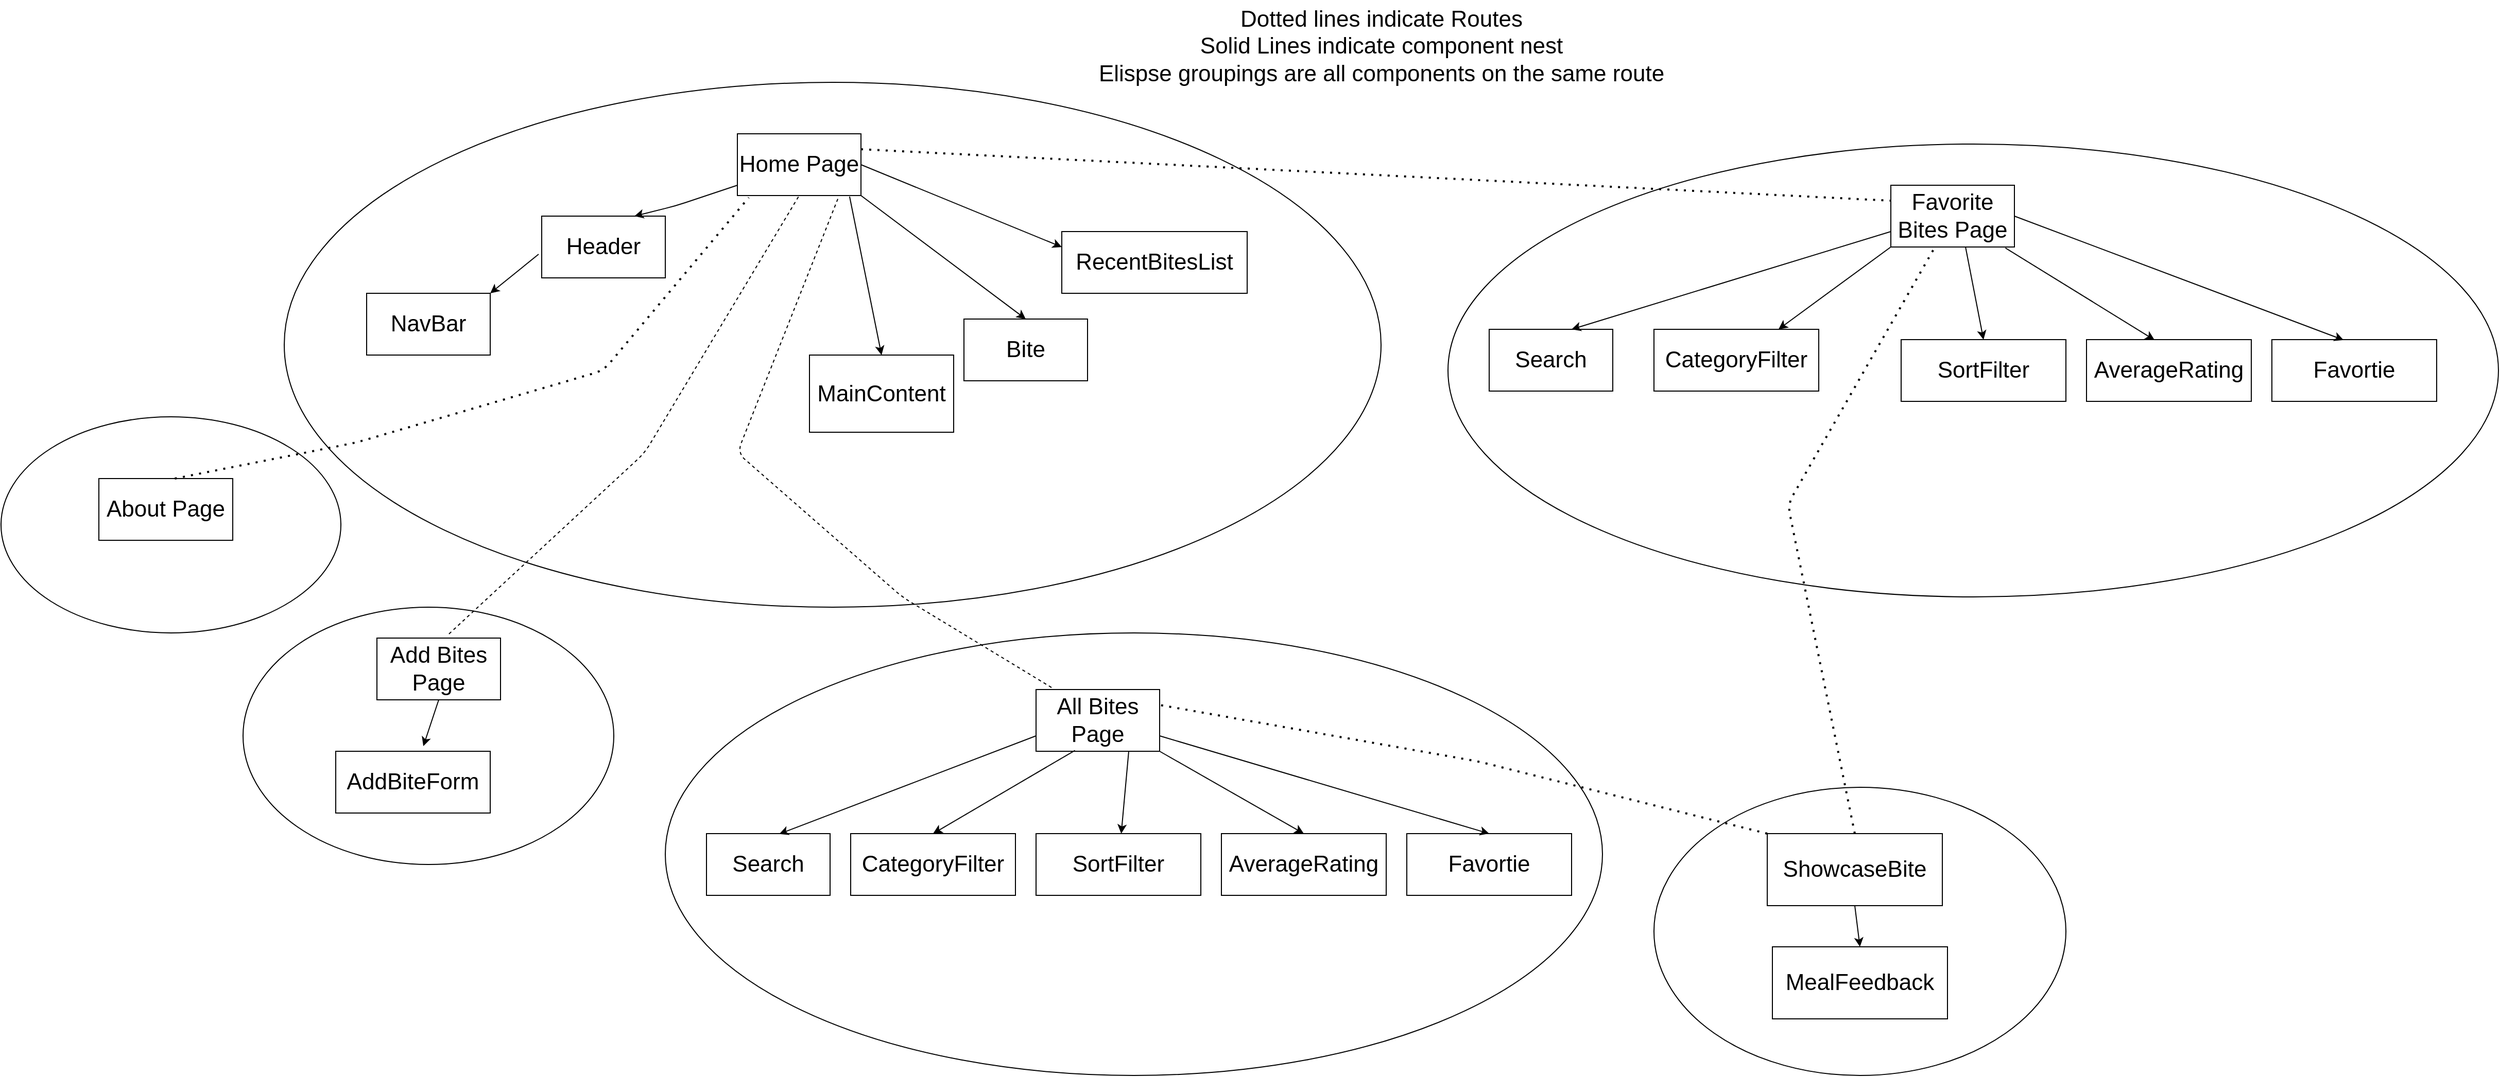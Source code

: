 <mxfile>
    <diagram id="FtEbee-XCXTfJkGimnTI" name="Page-1">
        <mxGraphModel dx="3623" dy="2341" grid="1" gridSize="10" guides="1" tooltips="1" connect="1" arrows="1" fold="1" page="1" pageScale="1" pageWidth="850" pageHeight="1100" math="0" shadow="0">
            <root>
                <mxCell id="0"/>
                <mxCell id="1" parent="0"/>
                <mxCell id="42" value="" style="ellipse;whiteSpace=wrap;html=1;fontSize=22;shadow=0;" parent="1" vertex="1">
                    <mxGeometry x="1470" y="30" width="1020" height="440" as="geometry"/>
                </mxCell>
                <mxCell id="13" value="" style="ellipse;whiteSpace=wrap;html=1;fontSize=22;shadow=0;" parent="1" vertex="1">
                    <mxGeometry x="340" y="-30" width="1065" height="510" as="geometry"/>
                </mxCell>
                <mxCell id="16" value="" style="ellipse;whiteSpace=wrap;html=1;fontSize=22;shadow=0;" parent="1" vertex="1">
                    <mxGeometry x="300" y="480" width="360" height="250" as="geometry"/>
                </mxCell>
                <mxCell id="15" value="" style="ellipse;whiteSpace=wrap;html=1;fontSize=22;shadow=0;" parent="1" vertex="1">
                    <mxGeometry x="710" y="505" width="910" height="430" as="geometry"/>
                </mxCell>
                <mxCell id="14" value="" style="ellipse;whiteSpace=wrap;html=1;fontSize=22;shadow=0;" parent="1" vertex="1">
                    <mxGeometry x="65" y="295" width="330" height="210" as="geometry"/>
                </mxCell>
                <mxCell id="3" value="Dotted lines indicate Routes&lt;br&gt;Solid Lines indicate component nest&lt;br&gt;Elispse groupings are all components on the same route" style="text;html=1;align=center;verticalAlign=middle;resizable=0;points=[];autosize=1;strokeColor=none;fillColor=none;fontSize=22;" parent="1" vertex="1">
                    <mxGeometry x="1120" y="-110" width="570" height="90" as="geometry"/>
                </mxCell>
                <mxCell id="8" value="Home Page" style="whiteSpace=wrap;html=1;fontSize=22;" parent="1" vertex="1">
                    <mxGeometry x="780" y="20" width="120" height="60" as="geometry"/>
                </mxCell>
                <mxCell id="9" value="About Page" style="whiteSpace=wrap;html=1;fontSize=22;" parent="1" vertex="1">
                    <mxGeometry x="160" y="355" width="130" height="60" as="geometry"/>
                </mxCell>
                <mxCell id="10" value="All Bites Page" style="whiteSpace=wrap;html=1;fontSize=22;" parent="1" vertex="1">
                    <mxGeometry x="1070" y="560" width="120" height="60" as="geometry"/>
                </mxCell>
                <mxCell id="12" value="Add Bites Page" style="whiteSpace=wrap;html=1;fontSize=22;" parent="1" vertex="1">
                    <mxGeometry x="430" y="510" width="120" height="60" as="geometry"/>
                </mxCell>
                <mxCell id="18" value="" style="endArrow=none;dashed=1;html=1;fontSize=22;entryX=0.5;entryY=1;entryDx=0;entryDy=0;exitX=0.583;exitY=-0.067;exitDx=0;exitDy=0;exitPerimeter=0;" parent="1" source="12" target="8" edge="1">
                    <mxGeometry width="50" height="50" relative="1" as="geometry">
                        <mxPoint x="770" y="530" as="sourcePoint"/>
                        <mxPoint x="630" y="420" as="targetPoint"/>
                        <Array as="points">
                            <mxPoint x="690" y="330"/>
                        </Array>
                    </mxGeometry>
                </mxCell>
                <mxCell id="19" value="" style="endArrow=none;dashed=1;html=1;dashPattern=1 3;strokeWidth=2;fontSize=22;exitX=0.567;exitY=0;exitDx=0;exitDy=0;exitPerimeter=0;entryX=0.092;entryY=1.033;entryDx=0;entryDy=0;entryPerimeter=0;" parent="1" source="9" target="8" edge="1">
                    <mxGeometry width="50" height="50" relative="1" as="geometry">
                        <mxPoint x="770" y="530" as="sourcePoint"/>
                        <mxPoint x="820" y="480" as="targetPoint"/>
                        <Array as="points">
                            <mxPoint x="410" y="320"/>
                            <mxPoint x="650" y="250"/>
                        </Array>
                    </mxGeometry>
                </mxCell>
                <mxCell id="22" value="" style="endArrow=none;dashed=1;html=1;fontSize=22;entryX=0.817;entryY=1.033;entryDx=0;entryDy=0;entryPerimeter=0;exitX=0.125;exitY=-0.033;exitDx=0;exitDy=0;exitPerimeter=0;" parent="1" source="10" target="8" edge="1">
                    <mxGeometry width="50" height="50" relative="1" as="geometry">
                        <mxPoint x="770" y="530" as="sourcePoint"/>
                        <mxPoint x="820" y="480" as="targetPoint"/>
                        <Array as="points">
                            <mxPoint x="940" y="470"/>
                            <mxPoint x="780" y="330"/>
                        </Array>
                    </mxGeometry>
                </mxCell>
                <mxCell id="24" value="NavBar" style="whiteSpace=wrap;html=1;shadow=0;fontSize=22;" parent="1" vertex="1">
                    <mxGeometry x="420" y="175" width="120" height="60" as="geometry"/>
                </mxCell>
                <mxCell id="25" value="RecentBitesList" style="whiteSpace=wrap;html=1;shadow=0;fontSize=22;" parent="1" vertex="1">
                    <mxGeometry x="1095" y="115" width="180" height="60" as="geometry"/>
                </mxCell>
                <mxCell id="26" value="Bite" style="whiteSpace=wrap;html=1;shadow=0;fontSize=22;" parent="1" vertex="1">
                    <mxGeometry x="1000" y="200" width="120" height="60" as="geometry"/>
                </mxCell>
                <mxCell id="27" value="Header" style="whiteSpace=wrap;html=1;shadow=0;fontSize=22;" parent="1" vertex="1">
                    <mxGeometry x="590" y="100" width="120" height="60" as="geometry"/>
                </mxCell>
                <mxCell id="31" value="" style="endArrow=classic;html=1;fontSize=22;entryX=0.75;entryY=0;entryDx=0;entryDy=0;" parent="1" source="8" target="27" edge="1">
                    <mxGeometry width="50" height="50" relative="1" as="geometry">
                        <mxPoint x="770" y="240" as="sourcePoint"/>
                        <mxPoint x="820" y="180" as="targetPoint"/>
                        <Array as="points">
                            <mxPoint x="720" y="90"/>
                        </Array>
                    </mxGeometry>
                </mxCell>
                <mxCell id="32" value="" style="endArrow=classic;html=1;fontSize=22;exitX=-0.025;exitY=0.617;exitDx=0;exitDy=0;exitPerimeter=0;entryX=1;entryY=0;entryDx=0;entryDy=0;" parent="1" source="27" target="24" edge="1">
                    <mxGeometry width="50" height="50" relative="1" as="geometry">
                        <mxPoint x="550" y="140" as="sourcePoint"/>
                        <mxPoint x="540" y="200" as="targetPoint"/>
                    </mxGeometry>
                </mxCell>
                <mxCell id="33" value="" style="endArrow=classic;html=1;fontSize=22;exitX=1;exitY=0.5;exitDx=0;exitDy=0;entryX=0;entryY=0.25;entryDx=0;entryDy=0;" parent="1" source="8" target="25" edge="1">
                    <mxGeometry width="50" height="50" relative="1" as="geometry">
                        <mxPoint x="890" y="110" as="sourcePoint"/>
                        <mxPoint x="970" y="160" as="targetPoint"/>
                        <Array as="points"/>
                    </mxGeometry>
                </mxCell>
                <mxCell id="34" value="" style="endArrow=classic;html=1;fontSize=22;exitX=1;exitY=1;exitDx=0;exitDy=0;entryX=0.5;entryY=0;entryDx=0;entryDy=0;" parent="1" source="8" target="26" edge="1">
                    <mxGeometry width="50" height="50" relative="1" as="geometry">
                        <mxPoint x="770" y="230" as="sourcePoint"/>
                        <mxPoint x="970" y="250" as="targetPoint"/>
                    </mxGeometry>
                </mxCell>
                <mxCell id="35" value="MainContent" style="whiteSpace=wrap;html=1;shadow=0;fontSize=22;" parent="1" vertex="1">
                    <mxGeometry x="850" y="235" width="140" height="75" as="geometry"/>
                </mxCell>
                <mxCell id="38" value="" style="endArrow=classic;html=1;fontSize=22;exitX=0.908;exitY=1.017;exitDx=0;exitDy=0;exitPerimeter=0;entryX=0.5;entryY=0;entryDx=0;entryDy=0;" parent="1" source="8" target="35" edge="1">
                    <mxGeometry width="50" height="50" relative="1" as="geometry">
                        <mxPoint x="770" y="230" as="sourcePoint"/>
                        <mxPoint x="820" y="180" as="targetPoint"/>
                    </mxGeometry>
                </mxCell>
                <mxCell id="39" value="&lt;font style=&quot;font-size: 22px;&quot;&gt;AddBiteForm&lt;/font&gt;" style="whiteSpace=wrap;html=1;" parent="1" vertex="1">
                    <mxGeometry x="390" y="620" width="150" height="60" as="geometry"/>
                </mxCell>
                <mxCell id="40" value="" style="endArrow=classic;html=1;fontSize=17;exitX=0.5;exitY=1;exitDx=0;exitDy=0;entryX=0.567;entryY=-0.083;entryDx=0;entryDy=0;entryPerimeter=0;" parent="1" source="12" target="39" edge="1">
                    <mxGeometry width="50" height="50" relative="1" as="geometry">
                        <mxPoint x="810" y="600" as="sourcePoint"/>
                        <mxPoint x="1350" y="420" as="targetPoint"/>
                        <Array as="points"/>
                    </mxGeometry>
                </mxCell>
                <mxCell id="41" value="Favorite Bites Page" style="whiteSpace=wrap;html=1;fontSize=22;" parent="1" vertex="1">
                    <mxGeometry x="1900" y="70" width="120" height="60" as="geometry"/>
                </mxCell>
                <mxCell id="44" value="" style="endArrow=none;dashed=1;html=1;dashPattern=1 3;strokeWidth=2;fontSize=22;entryX=0;entryY=0.25;entryDx=0;entryDy=0;exitX=1;exitY=0.25;exitDx=0;exitDy=0;" parent="1" source="8" target="41" edge="1">
                    <mxGeometry width="50" height="50" relative="1" as="geometry">
                        <mxPoint x="1290" y="380" as="sourcePoint"/>
                        <mxPoint x="1340" y="330" as="targetPoint"/>
                    </mxGeometry>
                </mxCell>
                <mxCell id="45" value="Search" style="whiteSpace=wrap;html=1;fontSize=22;" parent="1" vertex="1">
                    <mxGeometry x="750" y="700" width="120" height="60" as="geometry"/>
                </mxCell>
                <mxCell id="46" value="CategoryFilter" style="whiteSpace=wrap;html=1;fontSize=22;" parent="1" vertex="1">
                    <mxGeometry x="890" y="700" width="160" height="60" as="geometry"/>
                </mxCell>
                <mxCell id="47" value="SortFilter" style="whiteSpace=wrap;html=1;fontSize=22;" parent="1" vertex="1">
                    <mxGeometry x="1070" y="700" width="160" height="60" as="geometry"/>
                </mxCell>
                <mxCell id="48" value="AverageRating" style="whiteSpace=wrap;html=1;fontSize=22;" parent="1" vertex="1">
                    <mxGeometry x="1250" y="700" width="160" height="60" as="geometry"/>
                </mxCell>
                <mxCell id="49" value="Favortie" style="whiteSpace=wrap;html=1;fontSize=22;" parent="1" vertex="1">
                    <mxGeometry x="1430" y="700" width="160" height="60" as="geometry"/>
                </mxCell>
                <mxCell id="50" value="" style="ellipse;whiteSpace=wrap;html=1;fontSize=22;shadow=0;" parent="1" vertex="1">
                    <mxGeometry x="1670" y="655" width="400" height="280" as="geometry"/>
                </mxCell>
                <mxCell id="51" value="ShowcaseBite" style="whiteSpace=wrap;html=1;fontSize=22;" parent="1" vertex="1">
                    <mxGeometry x="1780" y="700" width="170" height="70" as="geometry"/>
                </mxCell>
                <mxCell id="52" value="" style="endArrow=none;dashed=1;html=1;dashPattern=1 3;strokeWidth=2;fontSize=22;entryX=1;entryY=0.25;entryDx=0;entryDy=0;exitX=0;exitY=0;exitDx=0;exitDy=0;" parent="1" source="51" target="10" edge="1">
                    <mxGeometry width="50" height="50" relative="1" as="geometry">
                        <mxPoint x="1200" y="860" as="sourcePoint"/>
                        <mxPoint x="1250" y="810" as="targetPoint"/>
                        <Array as="points">
                            <mxPoint x="1500" y="630"/>
                        </Array>
                    </mxGeometry>
                </mxCell>
                <mxCell id="53" value="" style="endArrow=none;dashed=1;html=1;dashPattern=1 3;strokeWidth=2;fontSize=22;exitX=0.5;exitY=0;exitDx=0;exitDy=0;" parent="1" source="51" target="41" edge="1">
                    <mxGeometry width="50" height="50" relative="1" as="geometry">
                        <mxPoint x="1200" y="500" as="sourcePoint"/>
                        <mxPoint x="1250" y="450" as="targetPoint"/>
                        <Array as="points">
                            <mxPoint x="1800" y="380"/>
                        </Array>
                    </mxGeometry>
                </mxCell>
                <mxCell id="54" value="MealFeedback" style="whiteSpace=wrap;html=1;fontSize=22;" parent="1" vertex="1">
                    <mxGeometry x="1785" y="810" width="170" height="70" as="geometry"/>
                </mxCell>
                <mxCell id="55" value="" style="endArrow=classic;html=1;fontSize=22;entryX=0.5;entryY=0;entryDx=0;entryDy=0;exitX=0.5;exitY=1;exitDx=0;exitDy=0;" parent="1" source="51" target="54" edge="1">
                    <mxGeometry width="50" height="50" relative="1" as="geometry">
                        <mxPoint x="1200" y="500" as="sourcePoint"/>
                        <mxPoint x="1250" y="450" as="targetPoint"/>
                    </mxGeometry>
                </mxCell>
                <mxCell id="56" value="Search" style="whiteSpace=wrap;html=1;fontSize=22;" parent="1" vertex="1">
                    <mxGeometry x="1510" y="210" width="120" height="60" as="geometry"/>
                </mxCell>
                <mxCell id="57" value="CategoryFilter" style="whiteSpace=wrap;html=1;fontSize=22;" parent="1" vertex="1">
                    <mxGeometry x="1670" y="210" width="160" height="60" as="geometry"/>
                </mxCell>
                <mxCell id="58" value="SortFilter" style="whiteSpace=wrap;html=1;fontSize=22;" parent="1" vertex="1">
                    <mxGeometry x="1910" y="220" width="160" height="60" as="geometry"/>
                </mxCell>
                <mxCell id="59" value="AverageRating" style="whiteSpace=wrap;html=1;fontSize=22;" parent="1" vertex="1">
                    <mxGeometry x="2090" y="220" width="160" height="60" as="geometry"/>
                </mxCell>
                <mxCell id="60" value="Favortie" style="whiteSpace=wrap;html=1;fontSize=22;" parent="1" vertex="1">
                    <mxGeometry x="2270" y="220" width="160" height="60" as="geometry"/>
                </mxCell>
                <mxCell id="61" value="" style="endArrow=classic;html=1;entryX=0.5;entryY=0;entryDx=0;entryDy=0;exitX=1;exitY=0.75;exitDx=0;exitDy=0;" edge="1" parent="1" source="10" target="49">
                    <mxGeometry width="50" height="50" relative="1" as="geometry">
                        <mxPoint x="1600" y="490" as="sourcePoint"/>
                        <mxPoint x="1650" y="440" as="targetPoint"/>
                    </mxGeometry>
                </mxCell>
                <mxCell id="62" value="" style="endArrow=classic;html=1;entryX=0.5;entryY=0;entryDx=0;entryDy=0;exitX=1;exitY=1;exitDx=0;exitDy=0;" edge="1" parent="1" source="10" target="48">
                    <mxGeometry width="50" height="50" relative="1" as="geometry">
                        <mxPoint x="1200" y="615" as="sourcePoint"/>
                        <mxPoint x="1520" y="710" as="targetPoint"/>
                    </mxGeometry>
                </mxCell>
                <mxCell id="63" value="" style="endArrow=classic;html=1;exitX=0.75;exitY=1;exitDx=0;exitDy=0;" edge="1" parent="1" source="10" target="47">
                    <mxGeometry width="50" height="50" relative="1" as="geometry">
                        <mxPoint x="1200" y="630" as="sourcePoint"/>
                        <mxPoint x="1340" y="710" as="targetPoint"/>
                    </mxGeometry>
                </mxCell>
                <mxCell id="64" value="" style="endArrow=classic;html=1;exitX=0.315;exitY=0.986;exitDx=0;exitDy=0;entryX=0.5;entryY=0;entryDx=0;entryDy=0;exitPerimeter=0;" edge="1" parent="1" source="10" target="46">
                    <mxGeometry width="50" height="50" relative="1" as="geometry">
                        <mxPoint x="1170" y="630" as="sourcePoint"/>
                        <mxPoint x="1162.727" y="710" as="targetPoint"/>
                    </mxGeometry>
                </mxCell>
                <mxCell id="65" value="" style="endArrow=classic;html=1;exitX=0;exitY=0.75;exitDx=0;exitDy=0;entryX=0.589;entryY=0.006;entryDx=0;entryDy=0;entryPerimeter=0;" edge="1" parent="1" source="10" target="45">
                    <mxGeometry width="50" height="50" relative="1" as="geometry">
                        <mxPoint x="1117.8" y="629.16" as="sourcePoint"/>
                        <mxPoint x="980" y="710" as="targetPoint"/>
                    </mxGeometry>
                </mxCell>
                <mxCell id="66" value="" style="endArrow=classic;html=1;exitX=0.604;exitY=0.996;exitDx=0;exitDy=0;entryX=0.5;entryY=0;entryDx=0;entryDy=0;exitPerimeter=0;" edge="1" parent="1" source="41" target="58">
                    <mxGeometry width="50" height="50" relative="1" as="geometry">
                        <mxPoint x="1080" y="615" as="sourcePoint"/>
                        <mxPoint x="830.68" y="710.36" as="targetPoint"/>
                    </mxGeometry>
                </mxCell>
                <mxCell id="67" value="" style="endArrow=classic;html=1;exitX=0.927;exitY=1.016;exitDx=0;exitDy=0;entryX=0.413;entryY=0.006;entryDx=0;entryDy=0;exitPerimeter=0;entryPerimeter=0;" edge="1" parent="1" source="41" target="59">
                    <mxGeometry width="50" height="50" relative="1" as="geometry">
                        <mxPoint x="1982.48" y="139.76" as="sourcePoint"/>
                        <mxPoint x="2000" y="230" as="targetPoint"/>
                    </mxGeometry>
                </mxCell>
                <mxCell id="68" value="" style="endArrow=classic;html=1;exitX=1;exitY=0.5;exitDx=0;exitDy=0;entryX=0.435;entryY=0.006;entryDx=0;entryDy=0;entryPerimeter=0;" edge="1" parent="1" source="41" target="60">
                    <mxGeometry width="50" height="50" relative="1" as="geometry">
                        <mxPoint x="2021.24" y="140.96" as="sourcePoint"/>
                        <mxPoint x="2166.08" y="230.36" as="targetPoint"/>
                    </mxGeometry>
                </mxCell>
                <mxCell id="69" value="" style="endArrow=classic;html=1;exitX=0;exitY=1;exitDx=0;exitDy=0;" edge="1" parent="1" source="41" target="57">
                    <mxGeometry width="50" height="50" relative="1" as="geometry">
                        <mxPoint x="2030" y="110" as="sourcePoint"/>
                        <mxPoint x="2349.6" y="230.36" as="targetPoint"/>
                    </mxGeometry>
                </mxCell>
                <mxCell id="71" value="" style="endArrow=classic;html=1;exitX=0;exitY=0.75;exitDx=0;exitDy=0;entryX=0.667;entryY=0;entryDx=0;entryDy=0;entryPerimeter=0;" edge="1" parent="1" source="41" target="56">
                    <mxGeometry width="50" height="50" relative="1" as="geometry">
                        <mxPoint x="1910" y="140" as="sourcePoint"/>
                        <mxPoint x="1800.909" y="220" as="targetPoint"/>
                    </mxGeometry>
                </mxCell>
            </root>
        </mxGraphModel>
    </diagram>
</mxfile>